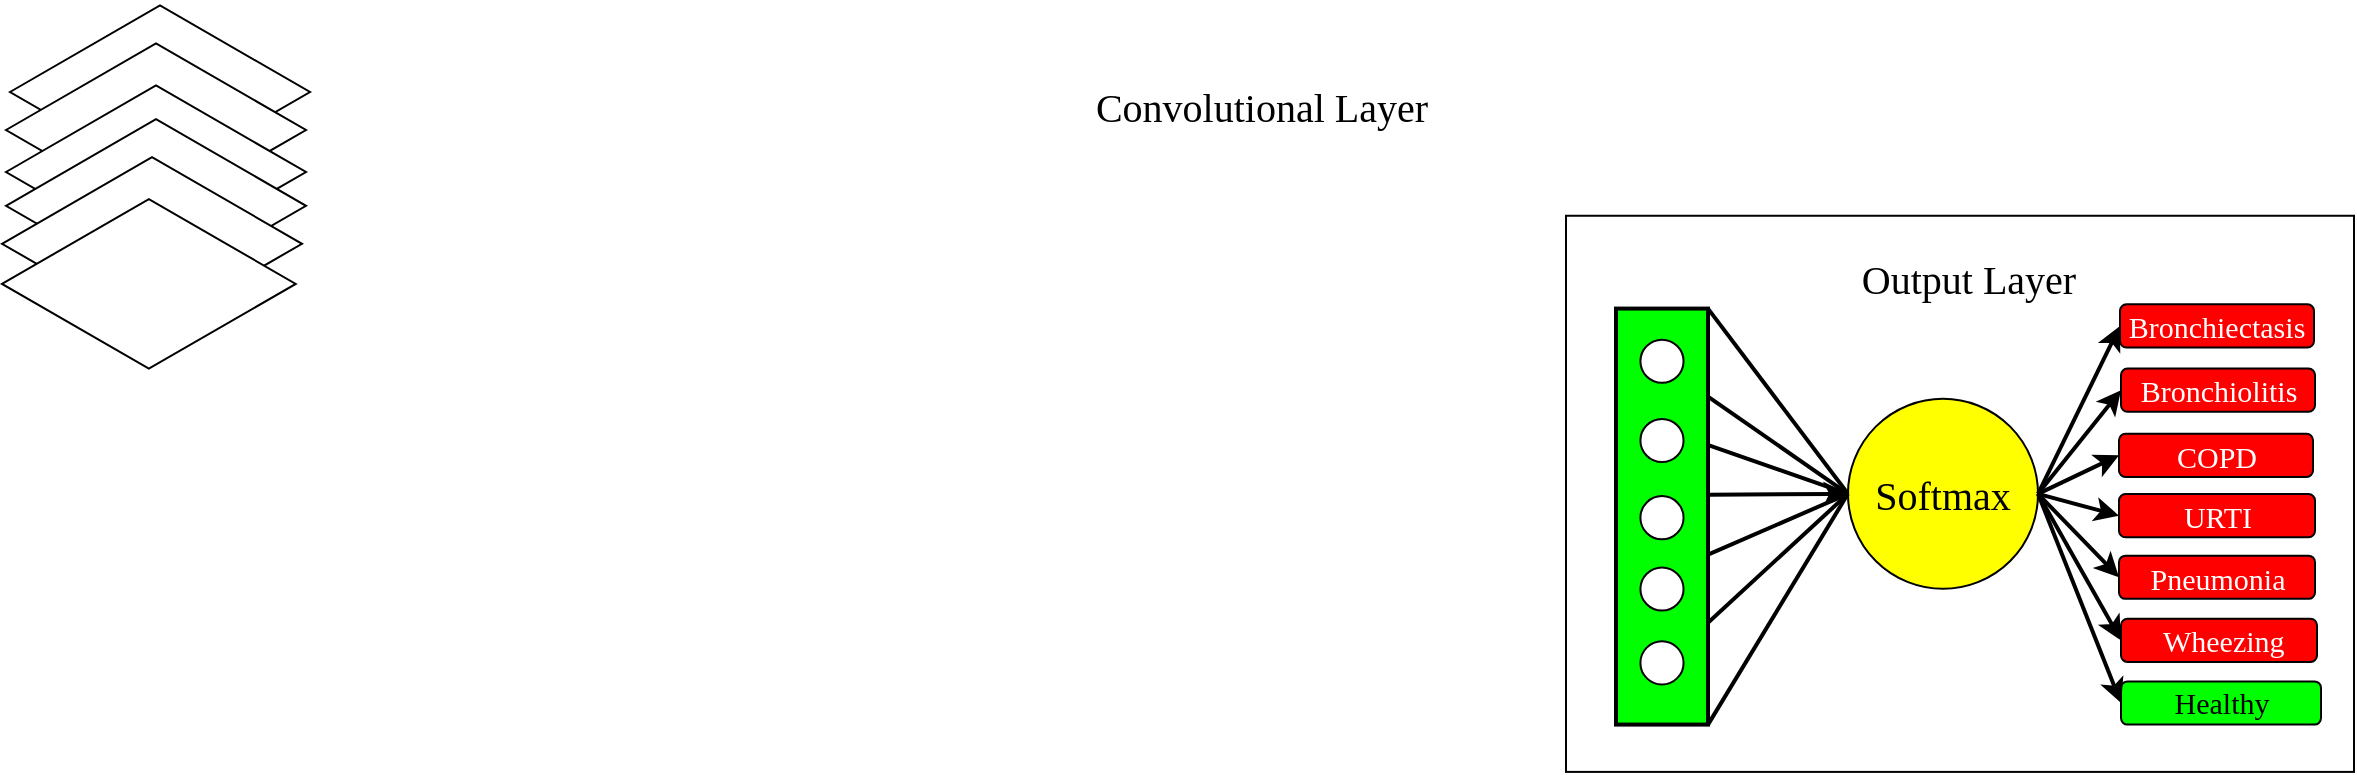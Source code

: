 <mxfile version="21.7.4" type="github">
  <diagram id="FLARmqn-sCxhorqhwDuB" name="Page-1">
    <mxGraphModel dx="1008" dy="545" grid="0" gridSize="10" guides="1" tooltips="1" connect="1" arrows="1" fold="1" page="1" pageScale="1" pageWidth="3300" pageHeight="4681" math="0" shadow="0">
      <root>
        <mxCell id="0" />
        <mxCell id="1" parent="0" />
        <mxCell id="HNuO8RR3fyhFZEDYtFWN-163" value="" style="rounded=0;whiteSpace=wrap;html=1;shadow=0;glass=0;sketch=0;fillStyle=auto;strokeColor=#000000;strokeWidth=1;fontFamily=Times New Roman;fontSize=20;fillColor=none;gradientColor=none;" parent="1" vertex="1">
          <mxGeometry x="818" y="137.88" width="394" height="278.07" as="geometry" />
        </mxCell>
        <mxCell id="HNuO8RR3fyhFZEDYtFWN-76" value="" style="rounded=0;whiteSpace=wrap;html=1;shadow=0;glass=0;sketch=0;fillStyle=auto;strokeColor=#000000;strokeWidth=2;fillColor=#00FF00;gradientColor=none;direction=south;textDirection=ltr;horizontal=0;fontFamily=Times New Roman;fontSize=20;" parent="1" vertex="1">
          <mxGeometry x="843" y="184.29" width="46" height="208" as="geometry" />
        </mxCell>
        <mxCell id="HNuO8RR3fyhFZEDYtFWN-78" value="" style="ellipse;whiteSpace=wrap;html=1;aspect=fixed;rounded=0;shadow=0;glass=0;sketch=0;fillStyle=auto;strokeColor=#000000;strokeWidth=1;fontFamily=Times New Roman;fontSize=20;fillColor=#FFFFFF;gradientColor=none;" parent="1" vertex="1">
          <mxGeometry x="855.21" y="199.86" width="21.57" height="21.57" as="geometry" />
        </mxCell>
        <mxCell id="HNuO8RR3fyhFZEDYtFWN-92" value="Convolutional Layer" style="text;html=1;strokeColor=none;fillColor=none;align=center;verticalAlign=middle;whiteSpace=wrap;rounded=0;shadow=0;glass=0;sketch=0;fillStyle=auto;strokeWidth=1;fontFamily=Times New Roman;fontSize=20;" parent="1" vertex="1">
          <mxGeometry x="581" y="68.0" width="170" height="30" as="geometry" />
        </mxCell>
        <mxCell id="HNuO8RR3fyhFZEDYtFWN-112" value="" style="ellipse;whiteSpace=wrap;html=1;aspect=fixed;rounded=0;shadow=0;glass=0;sketch=0;fillStyle=auto;strokeColor=#000000;strokeWidth=1;fontFamily=Times New Roman;fontSize=20;fillColor=#FFFFFF;gradientColor=none;" parent="1" vertex="1">
          <mxGeometry x="855.21" y="239.49" width="21.57" height="21.57" as="geometry" />
        </mxCell>
        <mxCell id="HNuO8RR3fyhFZEDYtFWN-113" value="" style="ellipse;whiteSpace=wrap;html=1;aspect=fixed;rounded=0;shadow=0;glass=0;sketch=0;fillStyle=auto;strokeColor=#000000;strokeWidth=1;fontFamily=Times New Roman;fontSize=20;fillColor=#FFFFFF;gradientColor=none;" parent="1" vertex="1">
          <mxGeometry x="855.21" y="278.06" width="21.57" height="21.57" as="geometry" />
        </mxCell>
        <mxCell id="HNuO8RR3fyhFZEDYtFWN-114" value="" style="ellipse;whiteSpace=wrap;html=1;aspect=fixed;rounded=0;shadow=0;glass=0;sketch=0;fillStyle=auto;strokeColor=#000000;strokeWidth=1;fontFamily=Times New Roman;fontSize=20;fillColor=#FFFFFF;gradientColor=none;" parent="1" vertex="1">
          <mxGeometry x="855.21" y="313.74" width="21.57" height="21.57" as="geometry" />
        </mxCell>
        <mxCell id="HNuO8RR3fyhFZEDYtFWN-115" value="" style="ellipse;whiteSpace=wrap;html=1;aspect=fixed;rounded=0;shadow=0;glass=0;sketch=0;fillStyle=auto;strokeColor=#000000;strokeWidth=1;fontFamily=Times New Roman;fontSize=20;fillColor=#FFFFFF;gradientColor=none;" parent="1" vertex="1">
          <mxGeometry x="855.21" y="350.67" width="21.57" height="21.57" as="geometry" />
        </mxCell>
        <mxCell id="HNuO8RR3fyhFZEDYtFWN-117" value="Output Layer" style="text;html=1;strokeColor=none;fillColor=none;align=center;verticalAlign=middle;whiteSpace=wrap;rounded=0;shadow=0;glass=0;sketch=0;fillStyle=auto;strokeWidth=1;fontFamily=Times New Roman;fontSize=20;" parent="1" vertex="1">
          <mxGeometry x="962.5" y="154.29" width="113" height="30" as="geometry" />
        </mxCell>
        <mxCell id="HNuO8RR3fyhFZEDYtFWN-126" value="Softmax" style="ellipse;whiteSpace=wrap;html=1;aspect=fixed;rounded=0;shadow=0;glass=0;sketch=0;fillStyle=auto;strokeColor=#000000;strokeWidth=1;fontFamily=Times New Roman;fontSize=20;fillColor=#FFFF00;gradientColor=none;" parent="1" vertex="1">
          <mxGeometry x="958.98" y="229.4" width="95.03" height="95.03" as="geometry" />
        </mxCell>
        <mxCell id="HNuO8RR3fyhFZEDYtFWN-127" value="" style="endArrow=classic;html=1;rounded=0;strokeWidth=2;fontFamily=Times New Roman;fontSize=20;entryX=0;entryY=0.5;entryDx=0;entryDy=0;" parent="1" target="HNuO8RR3fyhFZEDYtFWN-126" edge="1">
          <mxGeometry width="50" height="50" relative="1" as="geometry">
            <mxPoint x="889" y="277.33" as="sourcePoint" />
            <mxPoint x="965" y="277.33" as="targetPoint" />
          </mxGeometry>
        </mxCell>
        <mxCell id="HNuO8RR3fyhFZEDYtFWN-128" value="" style="endArrow=none;html=1;rounded=0;strokeWidth=2;fontFamily=Times New Roman;fontSize=20;exitX=0;exitY=0.5;exitDx=0;exitDy=0;" parent="1" source="HNuO8RR3fyhFZEDYtFWN-126" edge="1">
          <mxGeometry width="50" height="50" relative="1" as="geometry">
            <mxPoint x="953" y="274.33" as="sourcePoint" />
            <mxPoint x="889" y="184.33" as="targetPoint" />
          </mxGeometry>
        </mxCell>
        <mxCell id="HNuO8RR3fyhFZEDYtFWN-133" value="" style="endArrow=none;html=1;rounded=0;strokeWidth=2;fontFamily=Times New Roman;fontSize=20;entryX=0;entryY=0.5;entryDx=0;entryDy=0;" parent="1" target="HNuO8RR3fyhFZEDYtFWN-126" edge="1">
          <mxGeometry width="50" height="50" relative="1" as="geometry">
            <mxPoint x="889" y="392.33" as="sourcePoint" />
            <mxPoint x="902" y="303.33" as="targetPoint" />
          </mxGeometry>
        </mxCell>
        <mxCell id="HNuO8RR3fyhFZEDYtFWN-134" value="" style="endArrow=none;html=1;rounded=0;strokeWidth=2;fontFamily=Times New Roman;fontSize=20;entryX=0;entryY=0.5;entryDx=0;entryDy=0;" parent="1" target="HNuO8RR3fyhFZEDYtFWN-126" edge="1">
          <mxGeometry width="50" height="50" relative="1" as="geometry">
            <mxPoint x="889" y="228.33" as="sourcePoint" />
            <mxPoint x="961" y="278.33" as="targetPoint" />
          </mxGeometry>
        </mxCell>
        <mxCell id="HNuO8RR3fyhFZEDYtFWN-135" value="" style="endArrow=none;html=1;rounded=0;strokeWidth=2;fontFamily=Times New Roman;fontSize=20;entryX=0;entryY=0.5;entryDx=0;entryDy=0;" parent="1" target="HNuO8RR3fyhFZEDYtFWN-126" edge="1">
          <mxGeometry width="50" height="50" relative="1" as="geometry">
            <mxPoint x="889" y="341.33" as="sourcePoint" />
            <mxPoint x="961" y="277.33" as="targetPoint" />
          </mxGeometry>
        </mxCell>
        <mxCell id="HNuO8RR3fyhFZEDYtFWN-137" value="Bronchiectasis" style="rounded=1;whiteSpace=wrap;html=1;shadow=0;glass=0;sketch=0;fillStyle=auto;strokeColor=#000000;strokeWidth=1;fontFamily=Times New Roman;fontSize=15;fontColor=#FFFFFF;fillColor=#FF0000;gradientColor=none;" parent="1" vertex="1">
          <mxGeometry x="1095" y="182.17" width="97" height="21.6" as="geometry" />
        </mxCell>
        <mxCell id="HNuO8RR3fyhFZEDYtFWN-139" value="Bronchiolitis" style="rounded=1;whiteSpace=wrap;html=1;shadow=0;glass=0;sketch=0;fillStyle=auto;strokeColor=#000000;strokeWidth=1;fontFamily=Times New Roman;fontSize=15;fontColor=#FFFFFF;fillColor=#FF0000;gradientColor=none;" parent="1" vertex="1">
          <mxGeometry x="1095.5" y="214.28" width="97" height="21.6" as="geometry" />
        </mxCell>
        <mxCell id="HNuO8RR3fyhFZEDYtFWN-140" value="COPD" style="rounded=1;whiteSpace=wrap;html=1;shadow=0;glass=0;sketch=0;fillStyle=auto;strokeColor=#000000;strokeWidth=1;fontFamily=Times New Roman;fontSize=15;fontColor=#FFFFFF;fillColor=#FF0000;gradientColor=none;" parent="1" vertex="1">
          <mxGeometry x="1094.5" y="246.88" width="97" height="21.6" as="geometry" />
        </mxCell>
        <mxCell id="HNuO8RR3fyhFZEDYtFWN-141" value="URTI" style="rounded=1;whiteSpace=wrap;html=1;shadow=0;glass=0;sketch=0;fillStyle=auto;strokeColor=#000000;strokeWidth=1;fontFamily=Times New Roman;fontSize=15;fontColor=#FFFFFF;fillColor=#FF0000;gradientColor=none;" parent="1" vertex="1">
          <mxGeometry x="1094.5" y="277.04" width="98" height="21.6" as="geometry" />
        </mxCell>
        <mxCell id="HNuO8RR3fyhFZEDYtFWN-142" value="Pneumonia" style="rounded=1;whiteSpace=wrap;html=1;shadow=0;glass=0;sketch=0;fillStyle=auto;strokeColor=#000000;strokeWidth=1;fontFamily=Times New Roman;fontSize=15;fontColor=#FFFFFF;fillColor=#FF0000;gradientColor=none;" parent="1" vertex="1">
          <mxGeometry x="1094.5" y="307.83" width="98" height="21.6" as="geometry" />
        </mxCell>
        <mxCell id="HNuO8RR3fyhFZEDYtFWN-143" value="&amp;nbsp;Wheezing" style="rounded=1;whiteSpace=wrap;html=1;shadow=0;glass=0;sketch=0;fillStyle=auto;strokeColor=#000000;strokeWidth=1;fontFamily=Times New Roman;fontSize=15;fontColor=#FFFFFF;fillColor=#FF0000;gradientColor=none;" parent="1" vertex="1">
          <mxGeometry x="1095.5" y="339.38" width="98" height="21.6" as="geometry" />
        </mxCell>
        <mxCell id="HNuO8RR3fyhFZEDYtFWN-144" value="&lt;font color=&quot;#000000&quot; style=&quot;font-size: 15px;&quot;&gt;Healthy&lt;/font&gt;" style="rounded=1;whiteSpace=wrap;html=1;shadow=0;glass=0;sketch=0;fillStyle=auto;strokeColor=#000000;strokeWidth=1;fontFamily=Times New Roman;fontSize=15;fontColor=#FFFFFF;fillColor=#00FF00;gradientColor=none;" parent="1" vertex="1">
          <mxGeometry x="1095.5" y="370.69" width="100" height="21.6" as="geometry" />
        </mxCell>
        <mxCell id="HNuO8RR3fyhFZEDYtFWN-146" value="" style="endArrow=classic;html=1;rounded=0;strokeWidth=2;fontFamily=Times New Roman;fontSize=20;fontColor=#000000;entryX=0;entryY=0.5;entryDx=0;entryDy=0;exitX=1;exitY=0.5;exitDx=0;exitDy=0;" parent="1" source="HNuO8RR3fyhFZEDYtFWN-126" target="HNuO8RR3fyhFZEDYtFWN-137" edge="1">
          <mxGeometry width="50" height="50" relative="1" as="geometry">
            <mxPoint x="927" y="324.33" as="sourcePoint" />
            <mxPoint x="977" y="274.33" as="targetPoint" />
          </mxGeometry>
        </mxCell>
        <mxCell id="HNuO8RR3fyhFZEDYtFWN-147" value="" style="endArrow=classic;html=1;rounded=0;strokeWidth=2;fontFamily=Times New Roman;fontSize=20;fontColor=#000000;entryX=0;entryY=0.5;entryDx=0;entryDy=0;exitX=1;exitY=0.5;exitDx=0;exitDy=0;" parent="1" source="HNuO8RR3fyhFZEDYtFWN-126" target="HNuO8RR3fyhFZEDYtFWN-139" edge="1">
          <mxGeometry width="50" height="50" relative="1" as="geometry">
            <mxPoint x="927" y="324.33" as="sourcePoint" />
            <mxPoint x="977" y="274.33" as="targetPoint" />
          </mxGeometry>
        </mxCell>
        <mxCell id="HNuO8RR3fyhFZEDYtFWN-148" value="" style="endArrow=classic;html=1;rounded=0;strokeWidth=2;fontFamily=Times New Roman;fontSize=20;fontColor=#000000;entryX=0;entryY=0.5;entryDx=0;entryDy=0;exitX=1;exitY=0.5;exitDx=0;exitDy=0;" parent="1" source="HNuO8RR3fyhFZEDYtFWN-126" target="HNuO8RR3fyhFZEDYtFWN-144" edge="1">
          <mxGeometry width="50" height="50" relative="1" as="geometry">
            <mxPoint x="927" y="324.33" as="sourcePoint" />
            <mxPoint x="977" y="274.33" as="targetPoint" />
          </mxGeometry>
        </mxCell>
        <mxCell id="HNuO8RR3fyhFZEDYtFWN-149" value="" style="endArrow=classic;html=1;rounded=0;strokeWidth=2;fontFamily=Times New Roman;fontSize=20;fontColor=#000000;entryX=0;entryY=0.5;entryDx=0;entryDy=0;exitX=1;exitY=0.5;exitDx=0;exitDy=0;" parent="1" source="HNuO8RR3fyhFZEDYtFWN-126" target="HNuO8RR3fyhFZEDYtFWN-143" edge="1">
          <mxGeometry width="50" height="50" relative="1" as="geometry">
            <mxPoint x="927" y="324.33" as="sourcePoint" />
            <mxPoint x="977" y="274.33" as="targetPoint" />
          </mxGeometry>
        </mxCell>
        <mxCell id="HNuO8RR3fyhFZEDYtFWN-150" value="" style="endArrow=classic;html=1;rounded=0;strokeWidth=2;fontFamily=Times New Roman;fontSize=20;fontColor=#000000;exitX=1;exitY=0.5;exitDx=0;exitDy=0;entryX=0;entryY=0.5;entryDx=0;entryDy=0;" parent="1" source="HNuO8RR3fyhFZEDYtFWN-126" target="HNuO8RR3fyhFZEDYtFWN-140" edge="1">
          <mxGeometry width="50" height="50" relative="1" as="geometry">
            <mxPoint x="927" y="324.33" as="sourcePoint" />
            <mxPoint x="977" y="274.33" as="targetPoint" />
          </mxGeometry>
        </mxCell>
        <mxCell id="HNuO8RR3fyhFZEDYtFWN-151" value="" style="endArrow=classic;html=1;rounded=0;strokeWidth=2;fontFamily=Times New Roman;fontSize=20;fontColor=#000000;entryX=0;entryY=0.5;entryDx=0;entryDy=0;exitX=1;exitY=0.5;exitDx=0;exitDy=0;" parent="1" source="HNuO8RR3fyhFZEDYtFWN-126" target="HNuO8RR3fyhFZEDYtFWN-141" edge="1">
          <mxGeometry width="50" height="50" relative="1" as="geometry">
            <mxPoint x="927" y="324.33" as="sourcePoint" />
            <mxPoint x="977" y="274.33" as="targetPoint" />
          </mxGeometry>
        </mxCell>
        <mxCell id="HNuO8RR3fyhFZEDYtFWN-152" value="" style="endArrow=classic;html=1;rounded=0;strokeWidth=2;fontFamily=Times New Roman;fontSize=20;fontColor=#000000;entryX=0;entryY=0.5;entryDx=0;entryDy=0;exitX=1;exitY=0.5;exitDx=0;exitDy=0;" parent="1" source="HNuO8RR3fyhFZEDYtFWN-126" target="HNuO8RR3fyhFZEDYtFWN-142" edge="1">
          <mxGeometry width="50" height="50" relative="1" as="geometry">
            <mxPoint x="927" y="324.33" as="sourcePoint" />
            <mxPoint x="977" y="274.33" as="targetPoint" />
          </mxGeometry>
        </mxCell>
        <mxCell id="HNuO8RR3fyhFZEDYtFWN-155" value="" style="endArrow=none;html=1;rounded=0;strokeWidth=2;fontFamily=Times New Roman;fontSize=20;fontColor=#000000;entryX=0;entryY=0.5;entryDx=0;entryDy=0;" parent="1" target="HNuO8RR3fyhFZEDYtFWN-126" edge="1">
          <mxGeometry width="50" height="50" relative="1" as="geometry">
            <mxPoint x="889" y="307.33" as="sourcePoint" />
            <mxPoint x="872" y="291.33" as="targetPoint" />
          </mxGeometry>
        </mxCell>
        <mxCell id="HNuO8RR3fyhFZEDYtFWN-156" value="" style="endArrow=none;html=1;rounded=0;strokeWidth=2;fontFamily=Times New Roman;fontSize=20;fontColor=#000000;entryX=0;entryY=0.5;entryDx=0;entryDy=0;exitX=0.186;exitY=0.414;exitDx=0;exitDy=0;exitPerimeter=0;" parent="1" target="HNuO8RR3fyhFZEDYtFWN-126" edge="1">
          <mxGeometry width="50" height="50" relative="1" as="geometry">
            <mxPoint x="888.814" y="252.393" as="sourcePoint" />
            <mxPoint x="905" y="242.33" as="targetPoint" />
          </mxGeometry>
        </mxCell>
        <mxCell id="L2ZbHlx48BQ5fT_40NmV-2" value="" style="html=1;whiteSpace=wrap;aspect=fixed;shape=isoRectangle;" vertex="1" parent="1">
          <mxGeometry x="40" y="31" width="150" height="90" as="geometry" />
        </mxCell>
        <mxCell id="L2ZbHlx48BQ5fT_40NmV-4" value="" style="html=1;whiteSpace=wrap;aspect=fixed;shape=isoRectangle;" vertex="1" parent="1">
          <mxGeometry x="38" y="50" width="150" height="90" as="geometry" />
        </mxCell>
        <mxCell id="L2ZbHlx48BQ5fT_40NmV-5" value="" style="html=1;whiteSpace=wrap;aspect=fixed;shape=isoRectangle;" vertex="1" parent="1">
          <mxGeometry x="38" y="71" width="150" height="90" as="geometry" />
        </mxCell>
        <mxCell id="L2ZbHlx48BQ5fT_40NmV-9" value="" style="html=1;whiteSpace=wrap;aspect=fixed;shape=isoRectangle;" vertex="1" parent="1">
          <mxGeometry x="38" y="87.88" width="150" height="90" as="geometry" />
        </mxCell>
        <mxCell id="L2ZbHlx48BQ5fT_40NmV-10" value="" style="html=1;whiteSpace=wrap;aspect=fixed;shape=isoRectangle;" vertex="1" parent="1">
          <mxGeometry x="36" y="106.88" width="150" height="90" as="geometry" />
        </mxCell>
        <mxCell id="L2ZbHlx48BQ5fT_40NmV-11" value="" style="html=1;whiteSpace=wrap;aspect=fixed;shape=isoRectangle;" vertex="1" parent="1">
          <mxGeometry x="36" y="127.88" width="146.87" height="88.12" as="geometry" />
        </mxCell>
      </root>
    </mxGraphModel>
  </diagram>
</mxfile>
